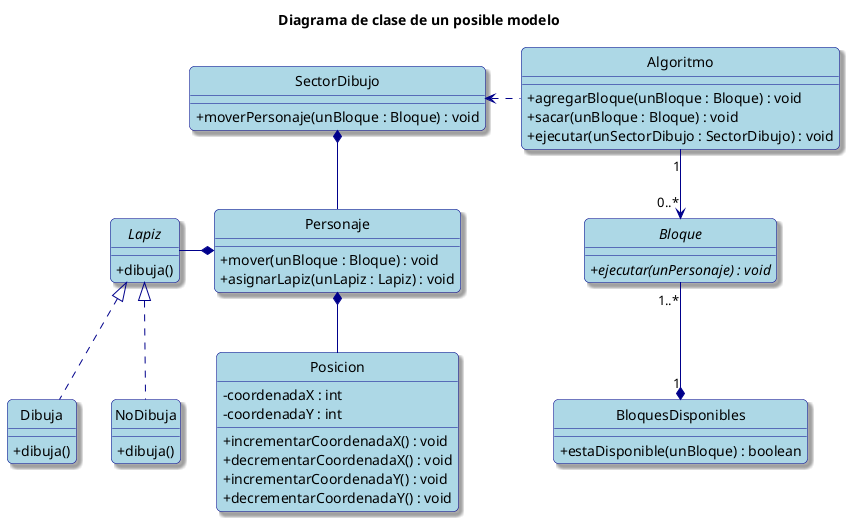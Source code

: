 @startuml
'Diagrama de clase general
hide circle
skinparam classAttributeIconSize 0
skinparam backgroundColor White
skinparam RoundCorner 10
skinparam Shadowing true

skinparam class {
    ArrowColor DarkBlue
    BackgroundColor LightBlue
    BorderColor DarkBlue
}

title Diagrama de clase de un posible modelo

class Personaje {
    + mover(unBloque : Bloque) : void
    + asignarLapiz(unLapiz : Lapiz) : void
}

class Posicion {
    - coordenadaX : int
    - coordenadaY : int
    + incrementarCoordenadaX() : void
    + decrementarCoordenadaX() : void
    + incrementarCoordenadaY() : void
    + decrementarCoordenadaY() : void
}

interface Bloque {
    + {abstract} ejecutar(unPersonaje) : void
}

class SectorDibujo {
    + moverPersonaje(unBloque : Bloque) : void
}

class Algoritmo {
    + agregarBloque(unBloque : Bloque) : void
    + sacar(unBloque : Bloque) : void
    + ejecutar(unSectorDibujo : SectorDibujo) : void
}

class BloquesDisponibles {
    + estaDisponible(unBloque) : boolean
}

interface Lapiz {
    + dibuja()
}
class Dibuja {
    + dibuja()
}
class NoDibuja {
    + dibuja()
}
BloquesDisponibles "1" *--up "1..*" Bloque

Algoritmo "1" --> "0..*" Bloque
Algoritmo ..left> SectorDibujo

SectorDibujo *-- Personaje
Personaje *-- Posicion
Personaje *--left Lapiz
Lapiz <|.. Dibuja
Lapiz <|.. NoDibuja

'moverDelPersonaje(unBloque) {
'    origen = posicion
'    unBloque.mover(this)
'    destino = posicion
'    lapiz dibuja(origen, destino)
'}
@enduml

@startuml
'Diagrama de clase relacion entre bloques
hide circle
skinparam classAttributeIconSize 0
skinparam backgroundColor White
skinparam RoundCorner 10
skinparam Shadowing true

skinparam class {
    ArrowColor DarkBlue
    BackgroundColor LightBlue
    BorderColor DarkBlue
}
interface Bloque {
    + {abstract} ejecutar(unPersonaje) : void
}
class BloqueArriba {
    + ejecutar(unPersonaje : Personaje) : void
}
class BloqueAbajo {
    + ejecutar(unPersonaje : Personaje) : void
}
class BloqueIzquierda{
    + ejecutar(unPersonaje : Personaje) : void
}
class BloqueDerecha {
    + ejecutar(unPersonaje : Personaje) : void
}
class BloquePersonalizado {
    + ejecutar(unPersonaje : Personaje) : void
}
class BloqueRepetir {
    - repeticiones : int
    - bloques
    + ejecutar(unPersonaje : Personaje) : void
    + agregar(unBloque : Bloque) : void
    + sacar(unBloque : Bloque) : void
}
class BloqueDibuja {
    + ejecutar(unPersonaje : Personaje) : void
}
class BloqueNoDibuja {
    + ejecutar(unPersonaje : Personaje) : void
}
class BloqueInvertirComportamiento {
    + ejecutar(unPersonaje : Personaje) : void
}

Bloque <|.. BloqueArriba
Bloque <|.. BloqueAbajo
Bloque <|.. BloqueIzquierda
Bloque <|.. BloqueDerecha
Bloque <|.. BloqueRepetir
Bloque <|.. BloqueDibuja
Bloque <|.. BloqueNoDibuja
Bloque <|.. BloquePersonalizado
Bloque <|.. BloqueInvertirComportamiento
@enduml

@startuml
'Diagrama de secuencia para el caso de ejecución de un algoritmo con un solo bloque de mover a la derecha
skinparam classAttributeIconSize 0
skinparam backgroundColor White
skinparam RoundCorner 10
skinparam Shadowing true
skinparam ArrowColor DarkBlue
skinparam SequenceLifeLineBorderColor DarkBlue
skinparam SequenceLoopBackgroundColor DarkBlue

skinparam actor {
    BackgroundColor LightBlue
    BorderColor DarkBlue
}

skinparam participant {
    Bound DarkBlue
    BackgroundColor LightBlue
    BorderColor DarkBlue
}

title Ejecución de un algoritmo que sólo tiene un bloque hacia la derecha

actor Actor
participant ":BloqueDerecha" as BloqueDerecha
participant "unPersonaje:Personaje" as Personaje
participant ":Posicion" as Posicion

Actor -> BloqueDerecha : ejecutar(unPersonaje)
BloqueDerecha -> Personaje : moverDerecha()
Personaje -> Posicion : incrementarCoordenadaX()
@enduml

@startuml
'Diagrama de secuencia para el caso de ejecución de un algoritmo con un solo bloque de mover a la derecha
skinparam classAttributeIconSize 0
skinparam backgroundColor White
skinparam RoundCorner 10
skinparam Shadowing true
skinparam ArrowColor DarkBlue
skinparam SequenceLifeLineBorderColor DarkBlue
skinparam SequenceLoopBackgroundColor DarkBlue

skinparam actor {
    BackgroundColor LightBlue
    BorderColor DarkBlue
}

skinparam participant {
    Bound DarkBlue
    BackgroundColor LightBlue
    BorderColor DarkBlue
}

title Ejecución de un algoritmo cuyos bloques de movimiento desconocemos

participant ":Algoritmo" as Algoritmo
participant ":SectorDibujo" as SectorDibujo
participant "Bloque" as Bloque
participant ":Personaje" as Personaje
participant ":Posicion" as Posicion

Algoritmo -> Algoritmo : ejecutar(sectorDibujo)
loop para cada bloque
    Algoritmo -> SectorDibujo : moverPersonaje(bloque)
    SectorDibujo -> Bloque : ejecutar(personaje)
    Bloque -> Personaje : mover...()
    Personaje -> Posicion : ...Coordenada...()
end
@enduml

@startuml
'Diagrama de otro modelo (version Andreas)
hide circle
skinparam classAttributeIconSize 0
skinparam backgroundColor White
skinparam RoundCorner 10
skinparam Shadowing true

skinparam class {
    ArrowColor DarkBlue
    BackgroundColor LightBlue
    BorderColor DarkBlue
}

title Diagrama de clase de otro posible modelo

class Personaje {
    + moverArriba() : void
    + moverAbajo() : void
    + moverDerecha() : void
    + moverIzquierda() : void
    + asignarLapiz(unLapiz : Lapiz) : void
}

class Posicion {
    - coordenadaX : int
    - coordenadaY : int
    + incrementarCoordenadaX() : void
    + decrementarCoordenadaX() : void
    + incrementarCoordenadaY() : void
    + decrementarCoordenadaY() : void
}

interface Bloque {
    + {abstract} ejecutar(unSectorDibujo : SectorDibujo) : void
}

class SectorDibujo {
    + moverPersonajeHaciaArriba() : void
    + moverPersonajeHaciaAbajo() : void
    + moverPersonajeHaciaDerecha() : void
    + moverPersonajeHaciaIzquierda() : void
}

class Algoritmo {
    + agregarBloque(unBloque : Bloque) : void
    + sacar(unBloque : Bloque) : void
    + ejecutar(unSectorDibujo : SectorDibujo) : void
}

class BloquesDisponibles {
    + estaDisponible(unBloque) : boolean
}

interface Lapiz {
    + dibuja()
}
class Dibuja {
    + dibuja()
}
class NoDibuja {
    + dibuja()
}

BloquesDisponibles "1" *--up "1..*" Bloque
Algoritmo "1" --> "0..*" Bloque
Bloque ..right> SectorDibujo

SectorDibujo *-- Personaje
Personaje *-- Posicion
Personaje *-- Lapiz
Lapiz <|.. Dibuja
Lapiz <|.. NoDibuja
@enduml

@startuml
'Diagrama de clase relacion entre bloques (version Andreas)
hide circle
skinparam classAttributeIconSize 0
skinparam backgroundColor White
skinparam RoundCorner 10
skinparam Shadowing true

skinparam class {
    ArrowColor DarkBlue
    BackgroundColor LightBlue
    BorderColor DarkBlue
}
interface Bloque {
    + ejecutar(unSectorDibujo : SectorDibujo) : void
}
class BloqueArriba {
    + ejecutar(unSectorDibujo : SectorDibujo) : void
}
class BloqueAbajo {
    + ejecutar(unSectorDibujo : SectorDibujo) : void
}
class BloqueIzquierda{
    + ejecutar(unSectorDibujo : SectorDibujo) : void
}
class BloqueDerecha {
    + ejecutar(unSectorDibujo : SectorDibujo) : void
}
class BloquePersonalizado {
    + ejecutar(unSectorDibujo : SectorDibujo) : void
}
class BloqueRepetir {
    - repeticiones : int
    - bloques
    + ejecutar(unSectorDibujo : SectorDibujo) : void
    + agregar(unBloque : Bloque) : void
    + sacar(unBloque : Bloque) : void
}
class BloqueDibuja {
    + ejecutar(unSectorDibujo : SectorDibujo) : void
}
class BloqueNoDibuja {
    + ejecutar(unSectorDibujo : SectorDibujo) : void
}
class BloqueInvertirComportamiento {
    + ejecutar(unSectorDibujo : SectorDibujo) : void
}

Bloque <|.. BloqueArriba
Bloque <|.. BloqueAbajo
Bloque <|.. BloqueIzquierda
Bloque <|.. BloqueDerecha
Bloque <|.. BloqueRepetir
Bloque <|.. BloqueDibuja
Bloque <|.. BloqueNoDibuja
Bloque <|.. BloquePersonalizado
Bloque <|.. BloqueInvertirComportamiento
@enduml

@startuml
'Diagrama de secuencia para el caso de ejecución de un algoritmo con un solo bloque de mover a la derecha
skinparam classAttributeIconSize 0
skinparam backgroundColor White
skinparam RoundCorner 10
skinparam Shadowing true
skinparam ArrowColor DarkBlue
skinparam SequenceLifeLineBorderColor DarkBlue
skinparam SequenceLoopBackgroundColor DarkBlue

skinparam actor {
    BackgroundColor LightBlue
    BorderColor DarkBlue
}

skinparam participant {
    Bound DarkBlue
    BackgroundColor LightBlue
    BorderColor DarkBlue
}

title Ejecución de un algoritmo cuyos bloques de movimiento desconocemos

participant ":Algoritmo" as Algoritmo
participant "Bloque" as Bloque
participant ":SectorDibujo" as SectorDibujo
participant ":Personaje" as Personaje
participant ":Posicion" as Posicion

Algoritmo -> Algoritmo : ejecutar(unSectorDibujo)
loop para cada bloque
    Algoritmo -> Bloque : ejecutar(unSectorDibujo)
    Bloque -> SectorDibujo : moverPersonajeHacia...()
    SectorDibujo -> Personaje : mover...()
    Personaje -> Posicion : ...Coordenada...()
end
@enduml